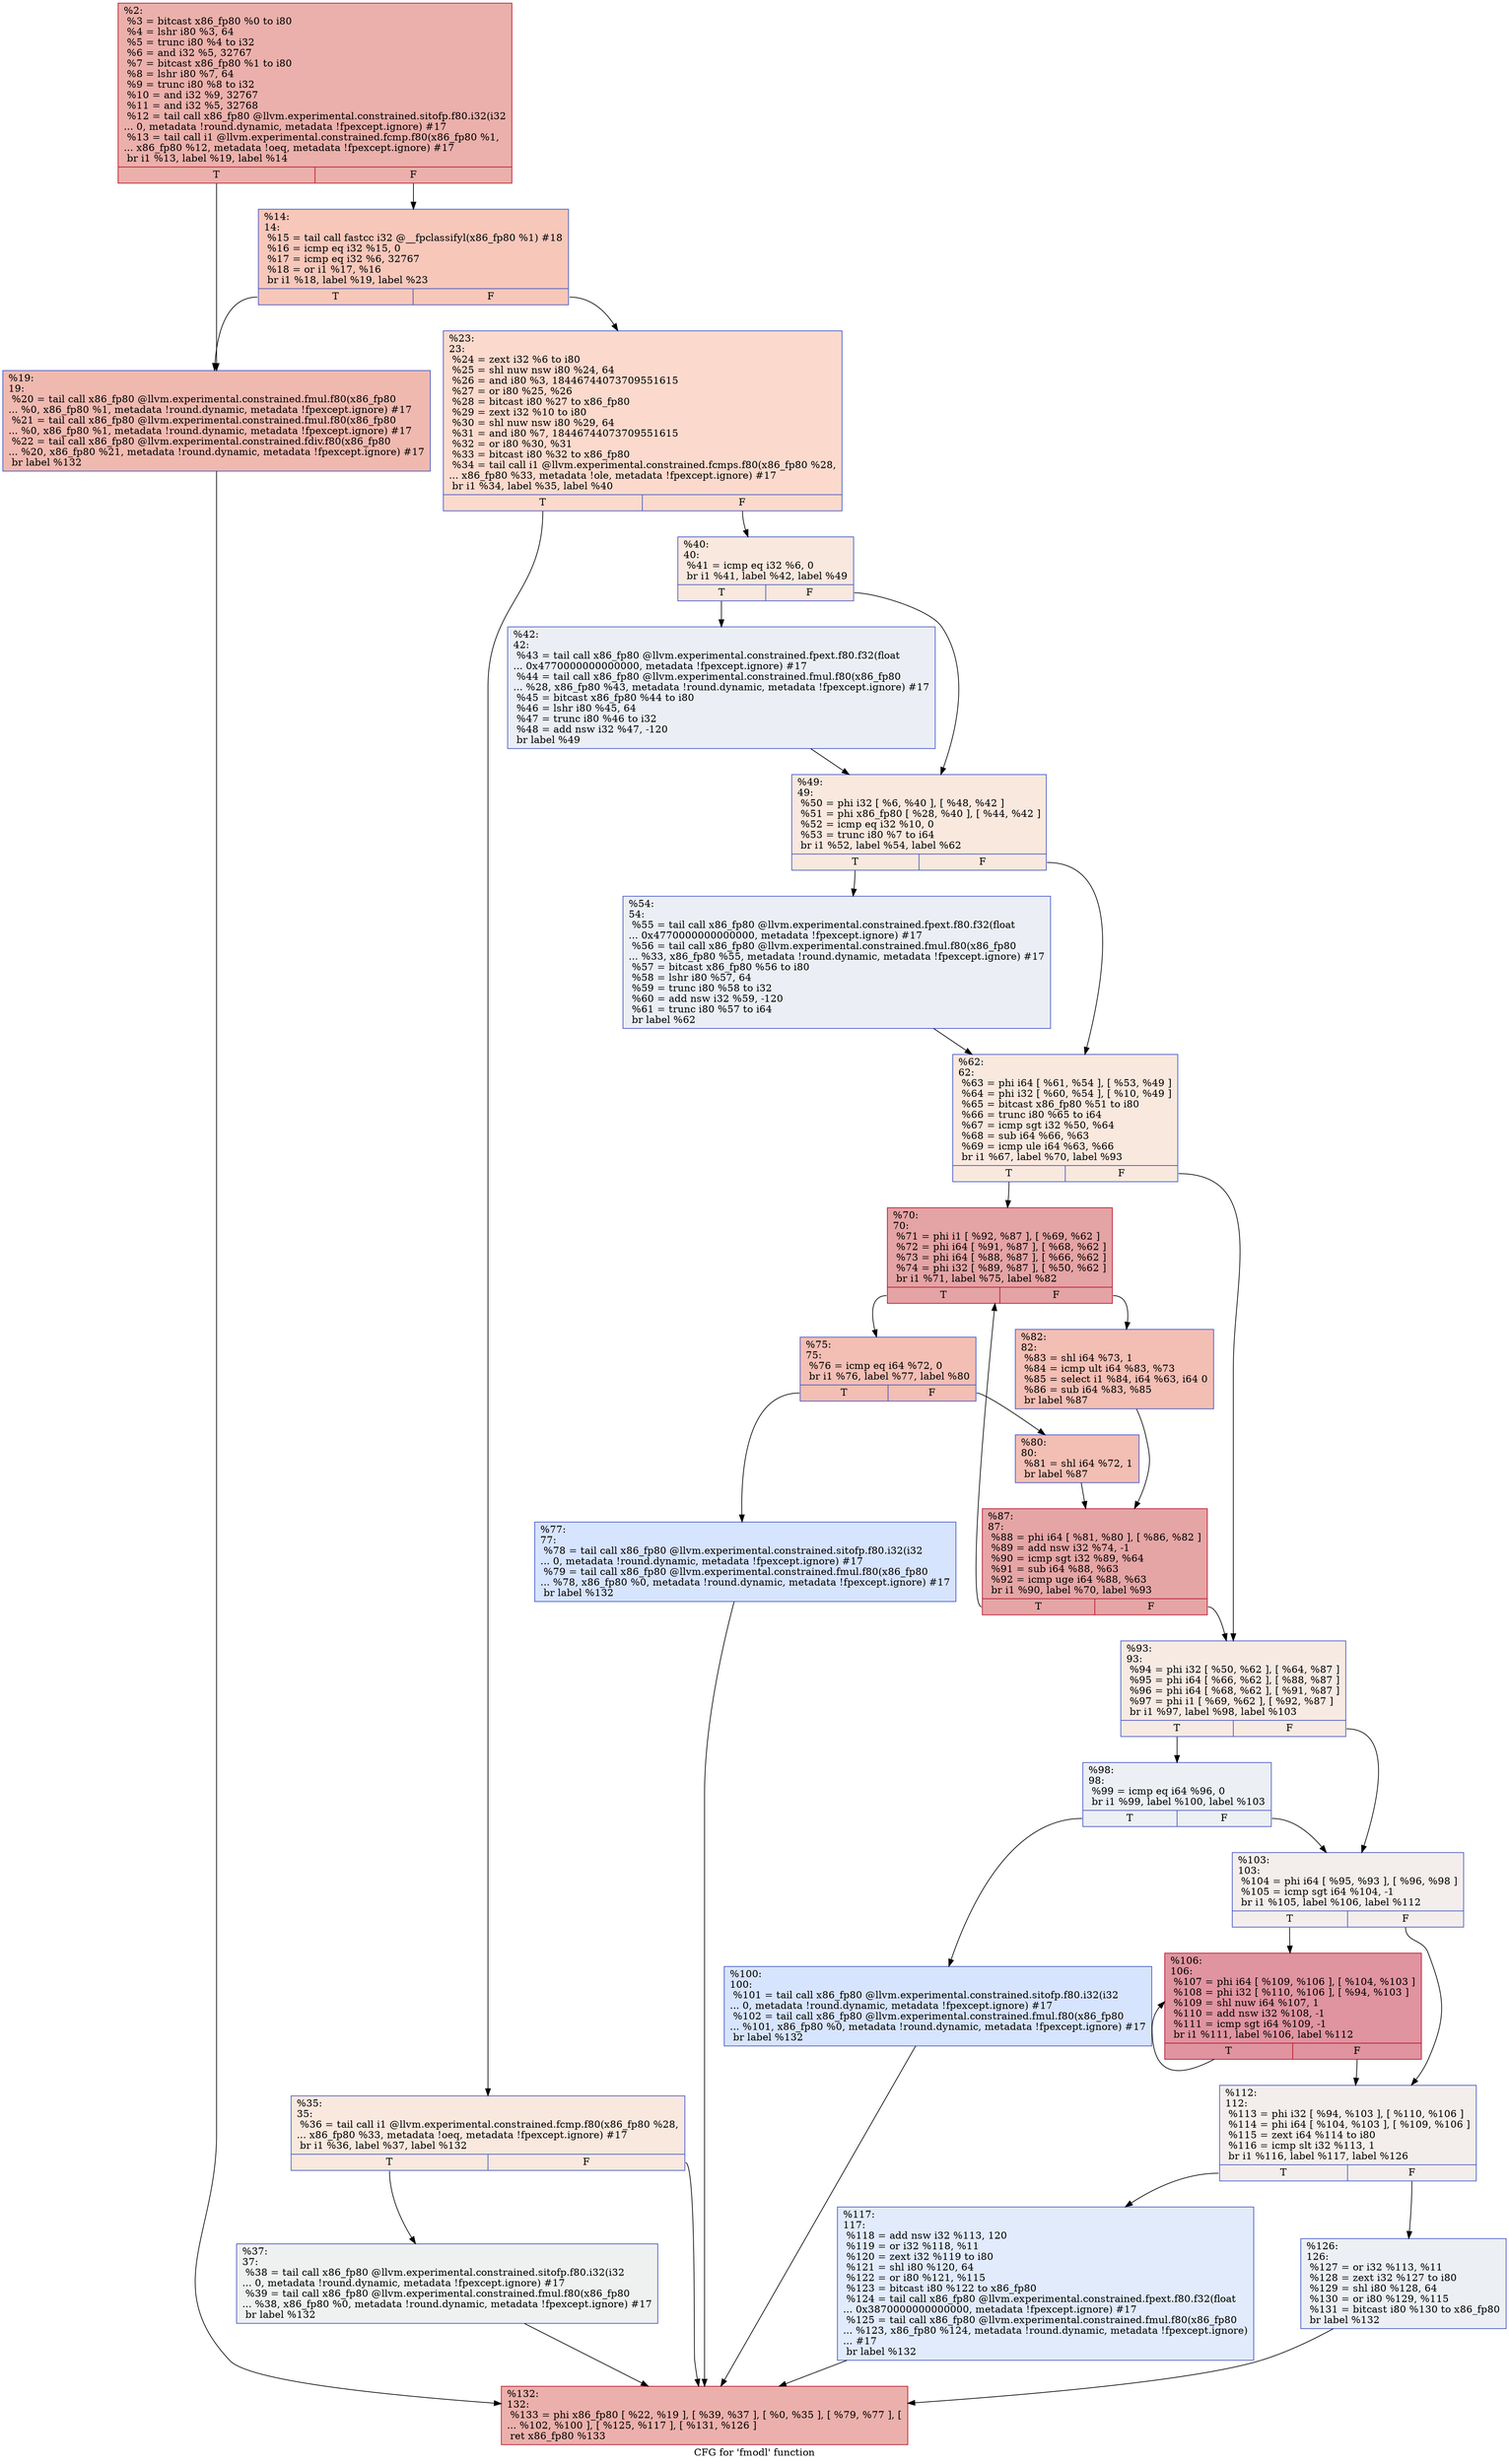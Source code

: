 digraph "CFG for 'fmodl' function" {
	label="CFG for 'fmodl' function";

	Node0x13134b0 [shape=record,color="#b70d28ff", style=filled, fillcolor="#d24b4070",label="{%2:\l  %3 = bitcast x86_fp80 %0 to i80\l  %4 = lshr i80 %3, 64\l  %5 = trunc i80 %4 to i32\l  %6 = and i32 %5, 32767\l  %7 = bitcast x86_fp80 %1 to i80\l  %8 = lshr i80 %7, 64\l  %9 = trunc i80 %8 to i32\l  %10 = and i32 %9, 32767\l  %11 = and i32 %5, 32768\l  %12 = tail call x86_fp80 @llvm.experimental.constrained.sitofp.f80.i32(i32\l... 0, metadata !round.dynamic, metadata !fpexcept.ignore) #17\l  %13 = tail call i1 @llvm.experimental.constrained.fcmp.f80(x86_fp80 %1,\l... x86_fp80 %12, metadata !oeq, metadata !fpexcept.ignore) #17\l  br i1 %13, label %19, label %14\l|{<s0>T|<s1>F}}"];
	Node0x13134b0:s0 -> Node0x13138a0;
	Node0x13134b0:s1 -> Node0x1313850;
	Node0x1313850 [shape=record,color="#3d50c3ff", style=filled, fillcolor="#ec7f6370",label="{%14:\l14:                                               \l  %15 = tail call fastcc i32 @__fpclassifyl(x86_fp80 %1) #18\l  %16 = icmp eq i32 %15, 0\l  %17 = icmp eq i32 %6, 32767\l  %18 = or i1 %17, %16\l  br i1 %18, label %19, label %23\l|{<s0>T|<s1>F}}"];
	Node0x1313850:s0 -> Node0x13138a0;
	Node0x1313850:s1 -> Node0x13138f0;
	Node0x13138a0 [shape=record,color="#3d50c3ff", style=filled, fillcolor="#de614d70",label="{%19:\l19:                                               \l  %20 = tail call x86_fp80 @llvm.experimental.constrained.fmul.f80(x86_fp80\l... %0, x86_fp80 %1, metadata !round.dynamic, metadata !fpexcept.ignore) #17\l  %21 = tail call x86_fp80 @llvm.experimental.constrained.fmul.f80(x86_fp80\l... %0, x86_fp80 %1, metadata !round.dynamic, metadata !fpexcept.ignore) #17\l  %22 = tail call x86_fp80 @llvm.experimental.constrained.fdiv.f80(x86_fp80\l... %20, x86_fp80 %21, metadata !round.dynamic, metadata !fpexcept.ignore) #17\l  br label %132\l}"];
	Node0x13138a0 -> Node0x1313fd0;
	Node0x13138f0 [shape=record,color="#3d50c3ff", style=filled, fillcolor="#f7ac8e70",label="{%23:\l23:                                               \l  %24 = zext i32 %6 to i80\l  %25 = shl nuw nsw i80 %24, 64\l  %26 = and i80 %3, 18446744073709551615\l  %27 = or i80 %25, %26\l  %28 = bitcast i80 %27 to x86_fp80\l  %29 = zext i32 %10 to i80\l  %30 = shl nuw nsw i80 %29, 64\l  %31 = and i80 %7, 18446744073709551615\l  %32 = or i80 %30, %31\l  %33 = bitcast i80 %32 to x86_fp80\l  %34 = tail call i1 @llvm.experimental.constrained.fcmps.f80(x86_fp80 %28,\l... x86_fp80 %33, metadata !ole, metadata !fpexcept.ignore) #17\l  br i1 %34, label %35, label %40\l|{<s0>T|<s1>F}}"];
	Node0x13138f0:s0 -> Node0x1313940;
	Node0x13138f0:s1 -> Node0x13139e0;
	Node0x1313940 [shape=record,color="#3d50c3ff", style=filled, fillcolor="#f2cab570",label="{%35:\l35:                                               \l  %36 = tail call i1 @llvm.experimental.constrained.fcmp.f80(x86_fp80 %28,\l... x86_fp80 %33, metadata !oeq, metadata !fpexcept.ignore) #17\l  br i1 %36, label %37, label %132\l|{<s0>T|<s1>F}}"];
	Node0x1313940:s0 -> Node0x1313990;
	Node0x1313940:s1 -> Node0x1313fd0;
	Node0x1313990 [shape=record,color="#3d50c3ff", style=filled, fillcolor="#dbdcde70",label="{%37:\l37:                                               \l  %38 = tail call x86_fp80 @llvm.experimental.constrained.sitofp.f80.i32(i32\l... 0, metadata !round.dynamic, metadata !fpexcept.ignore) #17\l  %39 = tail call x86_fp80 @llvm.experimental.constrained.fmul.f80(x86_fp80\l... %38, x86_fp80 %0, metadata !round.dynamic, metadata !fpexcept.ignore) #17\l  br label %132\l}"];
	Node0x1313990 -> Node0x1313fd0;
	Node0x13139e0 [shape=record,color="#3d50c3ff", style=filled, fillcolor="#f2cab570",label="{%40:\l40:                                               \l  %41 = icmp eq i32 %6, 0\l  br i1 %41, label %42, label %49\l|{<s0>T|<s1>F}}"];
	Node0x13139e0:s0 -> Node0x1313a30;
	Node0x13139e0:s1 -> Node0x1313a80;
	Node0x1313a30 [shape=record,color="#3d50c3ff", style=filled, fillcolor="#d1dae970",label="{%42:\l42:                                               \l  %43 = tail call x86_fp80 @llvm.experimental.constrained.fpext.f80.f32(float\l... 0x4770000000000000, metadata !fpexcept.ignore) #17\l  %44 = tail call x86_fp80 @llvm.experimental.constrained.fmul.f80(x86_fp80\l... %28, x86_fp80 %43, metadata !round.dynamic, metadata !fpexcept.ignore) #17\l  %45 = bitcast x86_fp80 %44 to i80\l  %46 = lshr i80 %45, 64\l  %47 = trunc i80 %46 to i32\l  %48 = add nsw i32 %47, -120\l  br label %49\l}"];
	Node0x1313a30 -> Node0x1313a80;
	Node0x1313a80 [shape=record,color="#3d50c3ff", style=filled, fillcolor="#f2cab570",label="{%49:\l49:                                               \l  %50 = phi i32 [ %6, %40 ], [ %48, %42 ]\l  %51 = phi x86_fp80 [ %28, %40 ], [ %44, %42 ]\l  %52 = icmp eq i32 %10, 0\l  %53 = trunc i80 %7 to i64\l  br i1 %52, label %54, label %62\l|{<s0>T|<s1>F}}"];
	Node0x1313a80:s0 -> Node0x1313ad0;
	Node0x1313a80:s1 -> Node0x1313b20;
	Node0x1313ad0 [shape=record,color="#3d50c3ff", style=filled, fillcolor="#d1dae970",label="{%54:\l54:                                               \l  %55 = tail call x86_fp80 @llvm.experimental.constrained.fpext.f80.f32(float\l... 0x4770000000000000, metadata !fpexcept.ignore) #17\l  %56 = tail call x86_fp80 @llvm.experimental.constrained.fmul.f80(x86_fp80\l... %33, x86_fp80 %55, metadata !round.dynamic, metadata !fpexcept.ignore) #17\l  %57 = bitcast x86_fp80 %56 to i80\l  %58 = lshr i80 %57, 64\l  %59 = trunc i80 %58 to i32\l  %60 = add nsw i32 %59, -120\l  %61 = trunc i80 %57 to i64\l  br label %62\l}"];
	Node0x1313ad0 -> Node0x1313b20;
	Node0x1313b20 [shape=record,color="#3d50c3ff", style=filled, fillcolor="#f2cab570",label="{%62:\l62:                                               \l  %63 = phi i64 [ %61, %54 ], [ %53, %49 ]\l  %64 = phi i32 [ %60, %54 ], [ %10, %49 ]\l  %65 = bitcast x86_fp80 %51 to i80\l  %66 = trunc i80 %65 to i64\l  %67 = icmp sgt i32 %50, %64\l  %68 = sub i64 %66, %63\l  %69 = icmp ule i64 %63, %66\l  br i1 %67, label %70, label %93\l|{<s0>T|<s1>F}}"];
	Node0x1313b20:s0 -> Node0x1313b70;
	Node0x1313b20:s1 -> Node0x1313d50;
	Node0x1313b70 [shape=record,color="#b70d28ff", style=filled, fillcolor="#c32e3170",label="{%70:\l70:                                               \l  %71 = phi i1 [ %92, %87 ], [ %69, %62 ]\l  %72 = phi i64 [ %91, %87 ], [ %68, %62 ]\l  %73 = phi i64 [ %88, %87 ], [ %66, %62 ]\l  %74 = phi i32 [ %89, %87 ], [ %50, %62 ]\l  br i1 %71, label %75, label %82\l|{<s0>T|<s1>F}}"];
	Node0x1313b70:s0 -> Node0x1313bc0;
	Node0x1313b70:s1 -> Node0x1313cb0;
	Node0x1313bc0 [shape=record,color="#3d50c3ff", style=filled, fillcolor="#e36c5570",label="{%75:\l75:                                               \l  %76 = icmp eq i64 %72, 0\l  br i1 %76, label %77, label %80\l|{<s0>T|<s1>F}}"];
	Node0x1313bc0:s0 -> Node0x1313c10;
	Node0x1313bc0:s1 -> Node0x1313c60;
	Node0x1313c10 [shape=record,color="#3d50c3ff", style=filled, fillcolor="#a5c3fe70",label="{%77:\l77:                                               \l  %78 = tail call x86_fp80 @llvm.experimental.constrained.sitofp.f80.i32(i32\l... 0, metadata !round.dynamic, metadata !fpexcept.ignore) #17\l  %79 = tail call x86_fp80 @llvm.experimental.constrained.fmul.f80(x86_fp80\l... %78, x86_fp80 %0, metadata !round.dynamic, metadata !fpexcept.ignore) #17\l  br label %132\l}"];
	Node0x1313c10 -> Node0x1313fd0;
	Node0x1313c60 [shape=record,color="#3d50c3ff", style=filled, fillcolor="#e36c5570",label="{%80:\l80:                                               \l  %81 = shl i64 %72, 1\l  br label %87\l}"];
	Node0x1313c60 -> Node0x1313d00;
	Node0x1313cb0 [shape=record,color="#3d50c3ff", style=filled, fillcolor="#e36c5570",label="{%82:\l82:                                               \l  %83 = shl i64 %73, 1\l  %84 = icmp ult i64 %83, %73\l  %85 = select i1 %84, i64 %63, i64 0\l  %86 = sub i64 %83, %85\l  br label %87\l}"];
	Node0x1313cb0 -> Node0x1313d00;
	Node0x1313d00 [shape=record,color="#b70d28ff", style=filled, fillcolor="#c5333470",label="{%87:\l87:                                               \l  %88 = phi i64 [ %81, %80 ], [ %86, %82 ]\l  %89 = add nsw i32 %74, -1\l  %90 = icmp sgt i32 %89, %64\l  %91 = sub i64 %88, %63\l  %92 = icmp uge i64 %88, %63\l  br i1 %90, label %70, label %93\l|{<s0>T|<s1>F}}"];
	Node0x1313d00:s0 -> Node0x1313b70;
	Node0x1313d00:s1 -> Node0x1313d50;
	Node0x1313d50 [shape=record,color="#3d50c3ff", style=filled, fillcolor="#eed0c070",label="{%93:\l93:                                               \l  %94 = phi i32 [ %50, %62 ], [ %64, %87 ]\l  %95 = phi i64 [ %66, %62 ], [ %88, %87 ]\l  %96 = phi i64 [ %68, %62 ], [ %91, %87 ]\l  %97 = phi i1 [ %69, %62 ], [ %92, %87 ]\l  br i1 %97, label %98, label %103\l|{<s0>T|<s1>F}}"];
	Node0x1313d50:s0 -> Node0x1313da0;
	Node0x1313d50:s1 -> Node0x1313e40;
	Node0x1313da0 [shape=record,color="#3d50c3ff", style=filled, fillcolor="#d4dbe670",label="{%98:\l98:                                               \l  %99 = icmp eq i64 %96, 0\l  br i1 %99, label %100, label %103\l|{<s0>T|<s1>F}}"];
	Node0x1313da0:s0 -> Node0x1313df0;
	Node0x1313da0:s1 -> Node0x1313e40;
	Node0x1313df0 [shape=record,color="#3d50c3ff", style=filled, fillcolor="#a5c3fe70",label="{%100:\l100:                                              \l  %101 = tail call x86_fp80 @llvm.experimental.constrained.sitofp.f80.i32(i32\l... 0, metadata !round.dynamic, metadata !fpexcept.ignore) #17\l  %102 = tail call x86_fp80 @llvm.experimental.constrained.fmul.f80(x86_fp80\l... %101, x86_fp80 %0, metadata !round.dynamic, metadata !fpexcept.ignore) #17\l  br label %132\l}"];
	Node0x1313df0 -> Node0x1313fd0;
	Node0x1313e40 [shape=record,color="#3d50c3ff", style=filled, fillcolor="#e5d8d170",label="{%103:\l103:                                              \l  %104 = phi i64 [ %95, %93 ], [ %96, %98 ]\l  %105 = icmp sgt i64 %104, -1\l  br i1 %105, label %106, label %112\l|{<s0>T|<s1>F}}"];
	Node0x1313e40:s0 -> Node0x1313e90;
	Node0x1313e40:s1 -> Node0x1313ee0;
	Node0x1313e90 [shape=record,color="#b70d28ff", style=filled, fillcolor="#b70d2870",label="{%106:\l106:                                              \l  %107 = phi i64 [ %109, %106 ], [ %104, %103 ]\l  %108 = phi i32 [ %110, %106 ], [ %94, %103 ]\l  %109 = shl nuw i64 %107, 1\l  %110 = add nsw i32 %108, -1\l  %111 = icmp sgt i64 %109, -1\l  br i1 %111, label %106, label %112\l|{<s0>T|<s1>F}}"];
	Node0x1313e90:s0 -> Node0x1313e90;
	Node0x1313e90:s1 -> Node0x1313ee0;
	Node0x1313ee0 [shape=record,color="#3d50c3ff", style=filled, fillcolor="#e5d8d170",label="{%112:\l112:                                              \l  %113 = phi i32 [ %94, %103 ], [ %110, %106 ]\l  %114 = phi i64 [ %104, %103 ], [ %109, %106 ]\l  %115 = zext i64 %114 to i80\l  %116 = icmp slt i32 %113, 1\l  br i1 %116, label %117, label %126\l|{<s0>T|<s1>F}}"];
	Node0x1313ee0:s0 -> Node0x1313f30;
	Node0x1313ee0:s1 -> Node0x1313f80;
	Node0x1313f30 [shape=record,color="#3d50c3ff", style=filled, fillcolor="#bbd1f870",label="{%117:\l117:                                              \l  %118 = add nsw i32 %113, 120\l  %119 = or i32 %118, %11\l  %120 = zext i32 %119 to i80\l  %121 = shl i80 %120, 64\l  %122 = or i80 %121, %115\l  %123 = bitcast i80 %122 to x86_fp80\l  %124 = tail call x86_fp80 @llvm.experimental.constrained.fpext.f80.f32(float\l... 0x3870000000000000, metadata !fpexcept.ignore) #17\l  %125 = tail call x86_fp80 @llvm.experimental.constrained.fmul.f80(x86_fp80\l... %123, x86_fp80 %124, metadata !round.dynamic, metadata !fpexcept.ignore)\l... #17\l  br label %132\l}"];
	Node0x1313f30 -> Node0x1313fd0;
	Node0x1313f80 [shape=record,color="#3d50c3ff", style=filled, fillcolor="#d4dbe670",label="{%126:\l126:                                              \l  %127 = or i32 %113, %11\l  %128 = zext i32 %127 to i80\l  %129 = shl i80 %128, 64\l  %130 = or i80 %129, %115\l  %131 = bitcast i80 %130 to x86_fp80\l  br label %132\l}"];
	Node0x1313f80 -> Node0x1313fd0;
	Node0x1313fd0 [shape=record,color="#b70d28ff", style=filled, fillcolor="#d24b4070",label="{%132:\l132:                                              \l  %133 = phi x86_fp80 [ %22, %19 ], [ %39, %37 ], [ %0, %35 ], [ %79, %77 ], [\l... %102, %100 ], [ %125, %117 ], [ %131, %126 ]\l  ret x86_fp80 %133\l}"];
}

